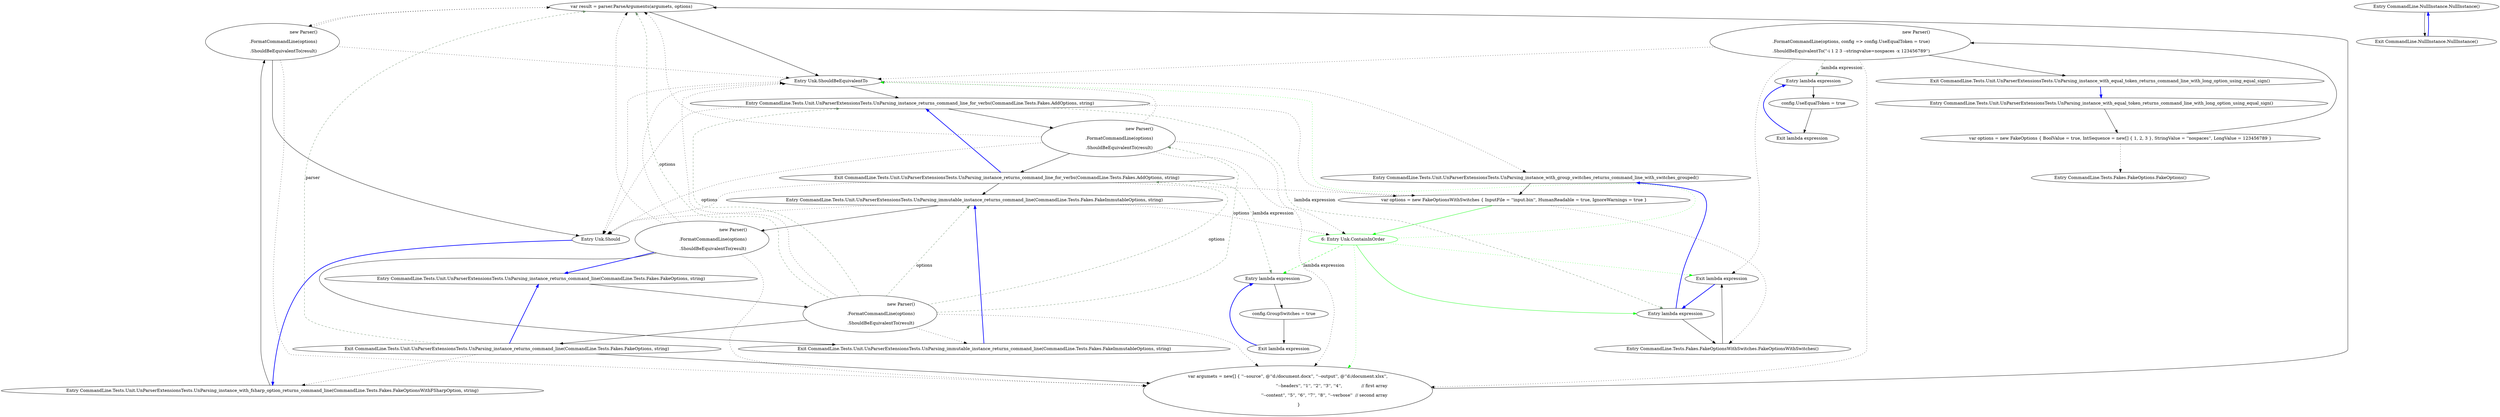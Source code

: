digraph  {
m0_4 [cluster="CommandLine.Tests.Unit.Attributes.OptionArrayAttributeFixture.Should_correctly_parse_two_consecutive_arrays()", file="InstanceBuilder.cs", label="var result = parser.ParseArguments(argumets, options)", span="27-27"];
m0_11 [cluster="CommandLine.Tests.Unit.UnParserExtensionsTests.UnParsing_immutable_instance_returns_command_line(CommandLine.Tests.Fakes.FakeImmutableOptions, string)", file="InstanceBuilder.cs", label="Exit CommandLine.Tests.Unit.UnParserExtensionsTests.UnParsing_immutable_instance_returns_command_line(CommandLine.Tests.Fakes.FakeImmutableOptions, string)", span="33-33"];
m0_15 [cluster="CommandLine.Tests.Unit.UnParserExtensionsTests.UnParsing_instance_with_group_switches_returns_command_line_with_switches_grouped()", file="InstanceBuilder.cs", label="Entry CommandLine.Tests.Unit.UnParserExtensionsTests.UnParsing_instance_with_group_switches_returns_command_line_with_switches_grouped()", span="50-50"];
m0_20 [cluster="lambda expression", file="InstanceBuilder.cs", label="Exit lambda expression", span="31-31"];
m0_13 [cluster="CommandLine.Tests.Unit.UnParserExtensionsTests.UnParsing_instance_with_fsharp_option_returns_command_line(CommandLine.Tests.Fakes.FakeOptionsWithFSharpOption, string)", file="InstanceBuilder.cs", label="new Parser()\r\n                .FormatCommandLine(options)\r\n                .ShouldBeEquivalentTo(result)", span="44-46"];
m0_28 [cluster="CommandLine.Tests.Fakes.FakeOptions.FakeOptions()", file="InstanceBuilder.cs", label="Entry CommandLine.Tests.Fakes.FakeOptions.FakeOptions()", span="6-6"];
m0_16 [cluster="CommandLine.Tests.Unit.UnParserExtensionsTests.UnParsing_instance_with_group_switches_returns_command_line_with_switches_grouped()", file="InstanceBuilder.cs", label="var options = new FakeOptionsWithSwitches { InputFile = ''input.bin'', HumanReadable = true, IgnoreWarnings = true }", span="52-52"];
m0_3 [cluster="CommandLine.Tests.Unit.Attributes.OptionArrayAttributeFixture.Should_correctly_parse_two_consecutive_arrays()", file="InstanceBuilder.cs", label="var argumets = new[] { ''--source'', @''d:/document.docx'', ''--output'', @''d:/document.xlsx'',\r\n                    ''--headers'', ''1'', ''2'', ''3'', ''4'',              // first array\r\n                    ''--content'', ''5'', ''6'', ''7'', ''8'', ''--verbose''  // second array\r\n                }", span="21-24"];
m0_12 [cluster="CommandLine.Tests.Unit.UnParserExtensionsTests.UnParsing_instance_with_fsharp_option_returns_command_line(CommandLine.Tests.Fakes.FakeOptionsWithFSharpOption, string)", file="InstanceBuilder.cs", label="Entry CommandLine.Tests.Unit.UnParserExtensionsTests.UnParsing_instance_with_fsharp_option_returns_command_line(CommandLine.Tests.Fakes.FakeOptionsWithFSharpOption, string)", span="42-42"];
m0_0 [cluster="CommandLine.Tests.Unit.UnParserExtensionsTests.UnParsing_instance_returns_command_line(CommandLine.Tests.Fakes.FakeOptions, string)", file="InstanceBuilder.cs", label="Entry CommandLine.Tests.Unit.UnParserExtensionsTests.UnParsing_instance_returns_command_line(CommandLine.Tests.Fakes.FakeOptions, string)", span="15-15"];
m0_1 [cluster="CommandLine.Tests.Unit.UnParserExtensionsTests.UnParsing_instance_returns_command_line(CommandLine.Tests.Fakes.FakeOptions, string)", file="InstanceBuilder.cs", label="new Parser()\r\n                .FormatCommandLine(options)\r\n                .ShouldBeEquivalentTo(result)", span="17-19"];
m0_2 [cluster="CommandLine.Tests.Unit.UnParserExtensionsTests.UnParsing_instance_returns_command_line(CommandLine.Tests.Fakes.FakeOptions, string)", file="InstanceBuilder.cs", label="Exit CommandLine.Tests.Unit.UnParserExtensionsTests.UnParsing_instance_returns_command_line(CommandLine.Tests.Fakes.FakeOptions, string)", span="15-15"];
m0_6 [cluster="CommandLine.Tests.Unit.UnParserExtensionsTests.UnParsing_instance_returns_command_line_for_verbs(CommandLine.Tests.Fakes.AddOptions, string)", file="InstanceBuilder.cs", label="Entry CommandLine.Tests.Unit.UnParserExtensionsTests.UnParsing_instance_returns_command_line_for_verbs(CommandLine.Tests.Fakes.AddOptions, string)", span="24-24"];
m0_7 [cluster="CommandLine.Tests.Unit.UnParserExtensionsTests.UnParsing_instance_returns_command_line_for_verbs(CommandLine.Tests.Fakes.AddOptions, string)", file="InstanceBuilder.cs", label="new Parser()\r\n                .FormatCommandLine(options)\r\n                .ShouldBeEquivalentTo(result)", span="26-28"];
m0_8 [cluster="CommandLine.Tests.Unit.UnParserExtensionsTests.UnParsing_instance_returns_command_line_for_verbs(CommandLine.Tests.Fakes.AddOptions, string)", file="InstanceBuilder.cs", label="Exit CommandLine.Tests.Unit.UnParserExtensionsTests.UnParsing_instance_returns_command_line_for_verbs(CommandLine.Tests.Fakes.AddOptions, string)", span="24-24"];
m0_9 [cluster="CommandLine.Tests.Unit.UnParserExtensionsTests.UnParsing_immutable_instance_returns_command_line(CommandLine.Tests.Fakes.FakeImmutableOptions, string)", file="InstanceBuilder.cs", label="Entry CommandLine.Tests.Unit.UnParserExtensionsTests.UnParsing_immutable_instance_returns_command_line(CommandLine.Tests.Fakes.FakeImmutableOptions, string)", span="33-33"];
m0_5 [cluster="Unk.ShouldBeEquivalentTo", file="InstanceBuilder.cs", label="Entry Unk.ShouldBeEquivalentTo", span=""];
m0_10 [cluster="CommandLine.Tests.Unit.UnParserExtensionsTests.UnParsing_immutable_instance_returns_command_line(CommandLine.Tests.Fakes.FakeImmutableOptions, string)", file="InstanceBuilder.cs", label="new Parser()\r\n                .FormatCommandLine(options)\r\n                .ShouldBeEquivalentTo(result)", span="35-37"];
m0_17 [cluster="Unk.ContainInOrder", color=green, community=0, file="InstanceBuilder.cs", label="6: Entry Unk.ContainInOrder", span=""];
m0_18 [cluster="lambda expression", file="InstanceBuilder.cs", label="Entry lambda expression", span="31-31"];
m0_29 [cluster="lambda expression", file="InstanceBuilder.cs", label="Entry lambda expression", span="63-63"];
m0_21 [cluster="lambda expression", file="InstanceBuilder.cs", label="Entry lambda expression", span="54-54"];
m0_19 [cluster="CommandLine.Tests.Fakes.FakeOptionsWithSwitches.FakeOptionsWithSwitches()", file="InstanceBuilder.cs", label="Entry CommandLine.Tests.Fakes.FakeOptionsWithSwitches.FakeOptionsWithSwitches()", span="4-4"];
m0_22 [cluster="lambda expression", file="InstanceBuilder.cs", label="config.GroupSwitches = true", span="54-54"];
m0_23 [cluster="lambda expression", file="InstanceBuilder.cs", label="Exit lambda expression", span="54-54"];
m0_30 [cluster="lambda expression", file="InstanceBuilder.cs", label="config.UseEqualToken = true", span="63-63"];
m0_31 [cluster="lambda expression", file="InstanceBuilder.cs", label="Exit lambda expression", span="63-63"];
m0_14 [cluster="Unk.Should", file="InstanceBuilder.cs", label="Entry Unk.Should", span=""];
m0_24 [cluster="CommandLine.Tests.Unit.UnParserExtensionsTests.UnParsing_instance_with_equal_token_returns_command_line_with_long_option_using_equal_sign()", file="InstanceBuilder.cs", label="Entry CommandLine.Tests.Unit.UnParserExtensionsTests.UnParsing_instance_with_equal_token_returns_command_line_with_long_option_using_equal_sign()", span="59-59"];
m0_26 [cluster="CommandLine.Tests.Unit.UnParserExtensionsTests.UnParsing_instance_with_equal_token_returns_command_line_with_long_option_using_equal_sign()", file="InstanceBuilder.cs", label="new Parser()\r\n                .FormatCommandLine(options, config => config.UseEqualToken = true)\r\n                .ShouldBeEquivalentTo(''-i 1 2 3 --stringvalue=nospaces -x 123456789'')", span="62-64"];
m0_25 [cluster="CommandLine.Tests.Unit.UnParserExtensionsTests.UnParsing_instance_with_equal_token_returns_command_line_with_long_option_using_equal_sign()", file="InstanceBuilder.cs", label="var options = new FakeOptions { BoolValue = true, IntSequence = new[] { 1, 2, 3 }, StringValue = ''nospaces'', LongValue = 123456789 }", span="61-61"];
m0_27 [cluster="CommandLine.Tests.Unit.UnParserExtensionsTests.UnParsing_instance_with_equal_token_returns_command_line_with_long_option_using_equal_sign()", file="InstanceBuilder.cs", label="Exit CommandLine.Tests.Unit.UnParserExtensionsTests.UnParsing_instance_with_equal_token_returns_command_line_with_long_option_using_equal_sign()", span="59-59"];
m2_0 [cluster="CommandLine.NullInstance.NullInstance()", file="InstanceBuilder_new.cs", label="Entry CommandLine.NullInstance.NullInstance()", span="9-9"];
m2_1 [cluster="CommandLine.NullInstance.NullInstance()", file="InstanceBuilder_new.cs", label="Exit CommandLine.NullInstance.NullInstance()", span="9-9"];
m0_4 -> m0_5  [key=0, style=solid];
m0_4 -> m0_13  [key=2, style=dotted];
m0_11 -> m0_9  [color=blue, key=0, style=bold];
m0_15 -> m0_16  [key=0, style=solid];
m0_20 -> m0_18  [color=blue, key=0, style=bold];
m0_13 -> m0_3  [key=2, style=dotted];
m0_13 -> m0_5  [key=2, style=dotted];
m0_13 -> m0_14  [key=0, style=solid];
m0_13 -> m0_4  [key=2, style=dotted];
m0_16 -> m0_17  [color=green, key=0, style=solid];
m0_16 -> m0_19  [key=2, style=dotted];
m0_3 -> m0_4  [key=0, style=solid];
m0_12 -> m0_13  [key=0, style=solid];
m0_0 -> m0_1  [key=0, style=solid];
m0_1 -> m0_2  [key=0, style=solid];
m0_1 -> m0_11  [key=2, style=dotted];
m0_1 -> m0_4  [color=darkseagreen4, key=1, label=options, style=dashed];
m0_1 -> m0_6  [color=darkseagreen4, key=1, label=options, style=dashed];
m0_1 -> m0_7  [color=darkseagreen4, key=1, label=options, style=dashed];
m0_1 -> m0_8  [color=darkseagreen4, key=1, label=options, style=dashed];
m0_1 -> m0_9  [color=darkseagreen4, key=1, label=options, style=dashed];
m0_1 -> m0_3  [key=2, style=dotted];
m0_1 -> m0_5  [key=2, style=dotted];
m0_2 -> m0_3  [key=0, style=solid];
m0_2 -> m0_12  [key=2, style=dotted];
m0_2 -> m0_4  [color=darkseagreen4, key=1, label=parser, style=dashed];
m0_2 -> m0_0  [color=blue, key=0, style=bold];
m0_6 -> m0_7  [key=0, style=solid];
m0_6 -> m0_14  [key=2, style=dotted];
m0_6 -> m0_16  [key=2, style=dotted];
m0_6 -> m0_18  [color=darkseagreen4, key=1, label="lambda expression", style=dashed];
m0_7 -> m0_8  [key=0, style=solid];
m0_7 -> m0_14  [key=2, style=dotted];
m0_7 -> m0_17  [key=2, style=dotted];
m0_7 -> m0_3  [key=2, style=dotted];
m0_7 -> m0_5  [key=2, style=dotted];
m0_7 -> m0_4  [key=2, style=dotted];
m0_8 -> m0_9  [key=0, style=solid];
m0_8 -> m0_14  [key=2, style=dotted];
m0_8 -> m0_16  [key=2, style=dotted];
m0_8 -> m0_21  [color=darkseagreen4, key=1, label="lambda expression", style=dashed];
m0_8 -> m0_6  [color=blue, key=0, style=bold];
m0_9 -> m0_10  [key=0, style=solid];
m0_9 -> m0_14  [key=2, style=dotted];
m0_9 -> m0_17  [key=2, style=dotted];
m0_5 -> m0_6  [key=0, style=solid];
m0_5 -> m0_14  [key=2, style=dotted];
m0_5 -> m0_15  [key=2, style=dotted];
m0_10 -> m0_0  [color=blue, key=0, style=bold];
m0_10 -> m0_3  [key=2, style=dotted];
m0_10 -> m0_5  [key=2, style=dotted];
m0_10 -> m0_11  [key=0, style=solid];
m0_10 -> m0_4  [key=2, style=dotted];
m0_17 -> m0_18  [color=green, key=0, style=solid];
m0_17 -> m0_3  [color=green, key=2, style=dotted];
m0_17 -> m0_20  [color=green, key=2, style=dotted];
m0_17 -> m0_5  [color=green, key=2, style=dotted];
m0_17 -> m0_21  [color=green, key=1, label="lambda expression", style=dashed];
m0_18 -> m0_15  [color=blue, key=0, style=bold];
m0_18 -> m0_19  [key=0, style=solid];
m0_29 -> m0_30  [key=0, style=solid];
m0_21 -> m0_22  [key=0, style=solid];
m0_19 -> m0_20  [key=0, style=solid];
m0_22 -> m0_23  [key=0, style=solid];
m0_23 -> m0_21  [color=blue, key=0, style=bold];
m0_30 -> m0_31  [key=0, style=solid];
m0_31 -> m0_29  [color=blue, key=0, style=bold];
m0_14 -> m0_12  [color=blue, key=0, style=bold];
m0_24 -> m0_25  [key=0, style=solid];
m0_26 -> m0_3  [key=2, style=dotted];
m0_26 -> m0_20  [key=2, style=dotted];
m0_26 -> m0_5  [key=2, style=dotted];
m0_26 -> m0_27  [key=0, style=solid];
m0_26 -> m0_29  [color=darkseagreen4, key=1, label="lambda expression", style=dashed];
m0_25 -> m0_26  [key=0, style=solid];
m0_25 -> m0_28  [key=2, style=dotted];
m0_27 -> m0_24  [color=blue, key=0, style=bold];
m2_0 -> m2_1  [key=0, style=solid];
m2_1 -> m2_0  [color=blue, key=0, style=bold];
}
